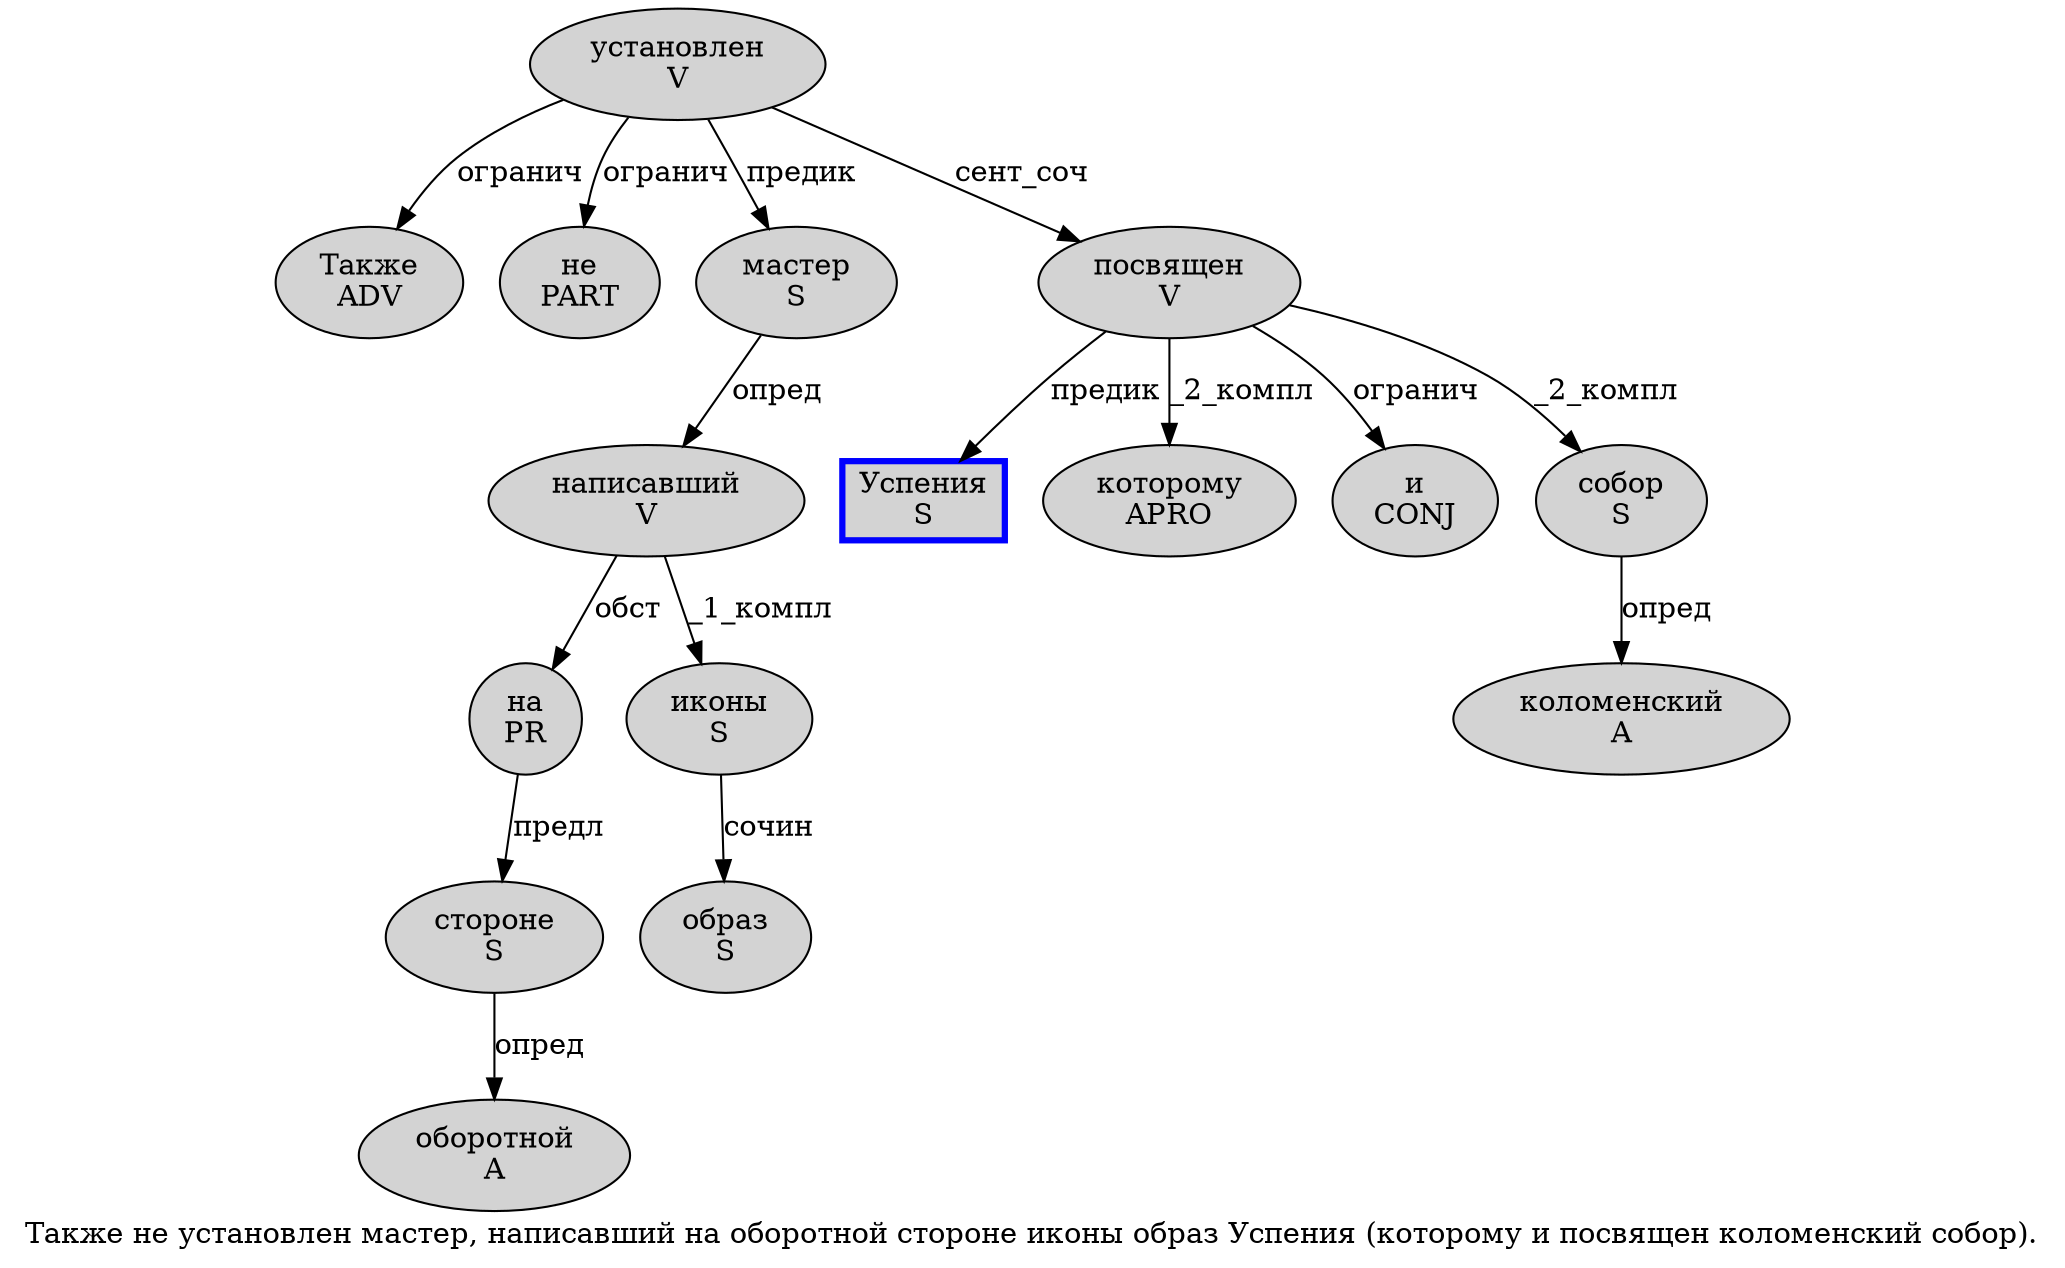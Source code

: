 digraph SENTENCE_969 {
	graph [label="Также не установлен мастер, написавший на оборотной стороне иконы образ Успения (которому и посвящен коломенский собор)."]
	node [style=filled]
		0 [label="Также
ADV" color="" fillcolor=lightgray penwidth=1 shape=ellipse]
		1 [label="не
PART" color="" fillcolor=lightgray penwidth=1 shape=ellipse]
		2 [label="установлен
V" color="" fillcolor=lightgray penwidth=1 shape=ellipse]
		3 [label="мастер
S" color="" fillcolor=lightgray penwidth=1 shape=ellipse]
		5 [label="написавший
V" color="" fillcolor=lightgray penwidth=1 shape=ellipse]
		6 [label="на
PR" color="" fillcolor=lightgray penwidth=1 shape=ellipse]
		7 [label="оборотной
A" color="" fillcolor=lightgray penwidth=1 shape=ellipse]
		8 [label="стороне
S" color="" fillcolor=lightgray penwidth=1 shape=ellipse]
		9 [label="иконы
S" color="" fillcolor=lightgray penwidth=1 shape=ellipse]
		10 [label="образ
S" color="" fillcolor=lightgray penwidth=1 shape=ellipse]
		11 [label="Успения
S" color=blue fillcolor=lightgray penwidth=3 shape=box]
		13 [label="которому
APRO" color="" fillcolor=lightgray penwidth=1 shape=ellipse]
		14 [label="и
CONJ" color="" fillcolor=lightgray penwidth=1 shape=ellipse]
		15 [label="посвящен
V" color="" fillcolor=lightgray penwidth=1 shape=ellipse]
		16 [label="коломенский
A" color="" fillcolor=lightgray penwidth=1 shape=ellipse]
		17 [label="собор
S" color="" fillcolor=lightgray penwidth=1 shape=ellipse]
			2 -> 0 [label="огранич"]
			2 -> 1 [label="огранич"]
			2 -> 3 [label="предик"]
			2 -> 15 [label="сент_соч"]
			17 -> 16 [label="опред"]
			8 -> 7 [label="опред"]
			15 -> 11 [label="предик"]
			15 -> 13 [label="_2_компл"]
			15 -> 14 [label="огранич"]
			15 -> 17 [label="_2_компл"]
			3 -> 5 [label="опред"]
			9 -> 10 [label="сочин"]
			5 -> 6 [label="обст"]
			5 -> 9 [label="_1_компл"]
			6 -> 8 [label="предл"]
}